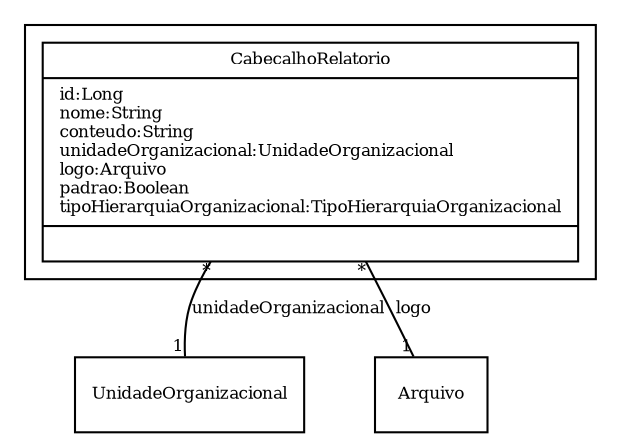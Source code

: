 digraph G{
fontname = "Times-Roman"
fontsize = 8

node [
        fontname = "Times-Roman"
        fontsize = 8
        shape = "record"
]

edge [
        fontname = "Times-Roman"
        fontsize = 8
]

subgraph clusterCABECALHO_DE_RELATORIO
{
CabecalhoRelatorio [label = "{CabecalhoRelatorio|id:Long\lnome:String\lconteudo:String\lunidadeOrganizacional:UnidadeOrganizacional\llogo:Arquivo\lpadrao:Boolean\ltipoHierarquiaOrganizacional:TipoHierarquiaOrganizacional\l|\l}"]
}
edge [arrowhead = "none" headlabel = "1" taillabel = "*"] CabecalhoRelatorio -> UnidadeOrganizacional [label = "unidadeOrganizacional"]
edge [arrowhead = "none" headlabel = "1" taillabel = "*"] CabecalhoRelatorio -> Arquivo [label = "logo"]
}
